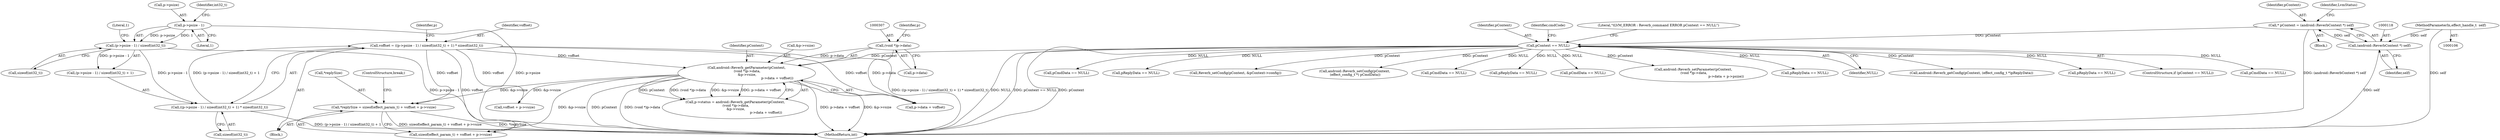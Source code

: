 digraph "0_Android_aeea52da00d210587fb3ed895de3d5f2e0264c88_6@API" {
"1000320" [label="(Call,*replySize = sizeof(effect_param_t) + voffset + p->vsize)"];
"1000285" [label="(Call,voffset = ((p->psize - 1) / sizeof(int32_t) + 1) * sizeof(int32_t))"];
"1000287" [label="(Call,((p->psize - 1) / sizeof(int32_t) + 1) * sizeof(int32_t))"];
"1000289" [label="(Call,(p->psize - 1) / sizeof(int32_t))"];
"1000290" [label="(Call,p->psize - 1)"];
"1000304" [label="(Call,android::Reverb_getParameter(pContext,\n (void *)p->data,\n &p->vsize,\n                                                          p->data + voffset))"];
"1000127" [label="(Call,pContext == NULL)"];
"1000115" [label="(Call,* pContext = (android::ReverbContext *) self)"];
"1000117" [label="(Call,(android::ReverbContext *) self)"];
"1000107" [label="(MethodParameterIn,effect_handle_t  self)"];
"1000306" [label="(Call,(void *)p->data)"];
"1000224" [label="(Call,Reverb_setConfig(pContext, &pContext->config))"];
"1000116" [label="(Identifier,pContext)"];
"1000294" [label="(Literal,1)"];
"1000288" [label="(Call,(p->psize - 1) / sizeof(int32_t) + 1)"];
"1000124" [label="(Identifier,LvmStatus)"];
"1000194" [label="(Call,android::Reverb_setConfig(pContext,\n (effect_config_t *) pCmdData))"];
"1000336" [label="(Call,pCmdData == NULL)"];
"1000289" [label="(Call,(p->psize - 1) / sizeof(int32_t))"];
"1000128" [label="(Identifier,pContext)"];
"1000137" [label="(Identifier,cmdCode)"];
"1000321" [label="(Call,*replySize)"];
"1000285" [label="(Call,voffset = ((p->psize - 1) / sizeof(int32_t) + 1) * sizeof(int32_t))"];
"1000291" [label="(Call,p->psize)"];
"1000641" [label="(MethodReturn,int)"];
"1000313" [label="(Identifier,p)"];
"1000295" [label="(Call,sizeof(int32_t))"];
"1000203" [label="(Call,pReplyData == NULL)"];
"1000286" [label="(Identifier,voffset)"];
"1000296" [label="(Identifier,int32_t)"];
"1000166" [label="(Call,pCmdData == NULL)"];
"1000115" [label="(Call,* pContext = (android::ReverbContext *) self)"];
"1000386" [label="(Call,android::Reverb_setParameter(pContext,\n (void *)p->data,\n                                                              p->data + p->psize))"];
"1000119" [label="(Identifier,self)"];
"1000142" [label="(Call,pReplyData == NULL)"];
"1000315" [label="(Call,p->data + voffset)"];
"1000129" [label="(Identifier,NULL)"];
"1000217" [label="(Call,android::Reverb_getConfig(pContext, (effect_config_t *)pReplyData))"];
"1000311" [label="(Call,&p->vsize)"];
"1000127" [label="(Call,pContext == NULL)"];
"1000475" [label="(Call,pReplyData == NULL)"];
"1000126" [label="(ControlStructure,if (pContext == NULL))"];
"1000302" [label="(Identifier,p)"];
"1000117" [label="(Call,(android::ReverbContext *) self)"];
"1000107" [label="(MethodParameterIn,effect_handle_t  self)"];
"1000290" [label="(Call,p->psize - 1)"];
"1000235" [label="(Call,pCmdData == NULL)"];
"1000323" [label="(Call,sizeof(effect_param_t) + voffset + p->vsize)"];
"1000326" [label="(Call,voffset + p->vsize)"];
"1000306" [label="(Call,(void *)p->data)"];
"1000516" [label="(Call,pCmdData == NULL)"];
"1000331" [label="(ControlStructure,break;)"];
"1000298" [label="(Call,sizeof(int32_t))"];
"1000297" [label="(Literal,1)"];
"1000113" [label="(Block,)"];
"1000300" [label="(Call,p->status = android::Reverb_getParameter(pContext,\n (void *)p->data,\n &p->vsize,\n                                                          p->data + voffset))"];
"1000287" [label="(Call,((p->psize - 1) / sizeof(int32_t) + 1) * sizeof(int32_t))"];
"1000132" [label="(Literal,\"\tLVM_ERROR : Reverb_command ERROR pContext == NULL\")"];
"1000232" [label="(Block,)"];
"1000304" [label="(Call,android::Reverb_getParameter(pContext,\n (void *)p->data,\n &p->vsize,\n                                                          p->data + voffset))"];
"1000308" [label="(Call,p->data)"];
"1000305" [label="(Identifier,pContext)"];
"1000404" [label="(Call,pReplyData == NULL)"];
"1000320" [label="(Call,*replySize = sizeof(effect_param_t) + voffset + p->vsize)"];
"1000320" -> "1000232"  [label="AST: "];
"1000320" -> "1000323"  [label="CFG: "];
"1000321" -> "1000320"  [label="AST: "];
"1000323" -> "1000320"  [label="AST: "];
"1000331" -> "1000320"  [label="CFG: "];
"1000320" -> "1000641"  [label="DDG: sizeof(effect_param_t) + voffset + p->vsize"];
"1000320" -> "1000641"  [label="DDG: *replySize"];
"1000285" -> "1000320"  [label="DDG: voffset"];
"1000304" -> "1000320"  [label="DDG: &p->vsize"];
"1000285" -> "1000232"  [label="AST: "];
"1000285" -> "1000287"  [label="CFG: "];
"1000286" -> "1000285"  [label="AST: "];
"1000287" -> "1000285"  [label="AST: "];
"1000302" -> "1000285"  [label="CFG: "];
"1000285" -> "1000641"  [label="DDG: ((p->psize - 1) / sizeof(int32_t) + 1) * sizeof(int32_t)"];
"1000287" -> "1000285"  [label="DDG: (p->psize - 1) / sizeof(int32_t) + 1"];
"1000285" -> "1000304"  [label="DDG: voffset"];
"1000285" -> "1000315"  [label="DDG: voffset"];
"1000285" -> "1000323"  [label="DDG: voffset"];
"1000285" -> "1000326"  [label="DDG: voffset"];
"1000287" -> "1000298"  [label="CFG: "];
"1000288" -> "1000287"  [label="AST: "];
"1000298" -> "1000287"  [label="AST: "];
"1000287" -> "1000641"  [label="DDG: (p->psize - 1) / sizeof(int32_t) + 1"];
"1000289" -> "1000287"  [label="DDG: p->psize - 1"];
"1000289" -> "1000288"  [label="AST: "];
"1000289" -> "1000295"  [label="CFG: "];
"1000290" -> "1000289"  [label="AST: "];
"1000295" -> "1000289"  [label="AST: "];
"1000297" -> "1000289"  [label="CFG: "];
"1000289" -> "1000641"  [label="DDG: p->psize - 1"];
"1000289" -> "1000288"  [label="DDG: p->psize - 1"];
"1000290" -> "1000289"  [label="DDG: p->psize"];
"1000290" -> "1000289"  [label="DDG: 1"];
"1000290" -> "1000294"  [label="CFG: "];
"1000291" -> "1000290"  [label="AST: "];
"1000294" -> "1000290"  [label="AST: "];
"1000296" -> "1000290"  [label="CFG: "];
"1000290" -> "1000641"  [label="DDG: p->psize"];
"1000304" -> "1000300"  [label="AST: "];
"1000304" -> "1000315"  [label="CFG: "];
"1000305" -> "1000304"  [label="AST: "];
"1000306" -> "1000304"  [label="AST: "];
"1000311" -> "1000304"  [label="AST: "];
"1000315" -> "1000304"  [label="AST: "];
"1000300" -> "1000304"  [label="CFG: "];
"1000304" -> "1000641"  [label="DDG: p->data + voffset"];
"1000304" -> "1000641"  [label="DDG: &p->vsize"];
"1000304" -> "1000641"  [label="DDG: pContext"];
"1000304" -> "1000641"  [label="DDG: (void *)p->data"];
"1000304" -> "1000300"  [label="DDG: pContext"];
"1000304" -> "1000300"  [label="DDG: (void *)p->data"];
"1000304" -> "1000300"  [label="DDG: &p->vsize"];
"1000304" -> "1000300"  [label="DDG: p->data + voffset"];
"1000127" -> "1000304"  [label="DDG: pContext"];
"1000306" -> "1000304"  [label="DDG: p->data"];
"1000304" -> "1000323"  [label="DDG: &p->vsize"];
"1000304" -> "1000326"  [label="DDG: &p->vsize"];
"1000127" -> "1000126"  [label="AST: "];
"1000127" -> "1000129"  [label="CFG: "];
"1000128" -> "1000127"  [label="AST: "];
"1000129" -> "1000127"  [label="AST: "];
"1000132" -> "1000127"  [label="CFG: "];
"1000137" -> "1000127"  [label="CFG: "];
"1000127" -> "1000641"  [label="DDG: NULL"];
"1000127" -> "1000641"  [label="DDG: pContext == NULL"];
"1000127" -> "1000641"  [label="DDG: pContext"];
"1000115" -> "1000127"  [label="DDG: pContext"];
"1000127" -> "1000142"  [label="DDG: NULL"];
"1000127" -> "1000166"  [label="DDG: NULL"];
"1000127" -> "1000194"  [label="DDG: pContext"];
"1000127" -> "1000203"  [label="DDG: NULL"];
"1000127" -> "1000217"  [label="DDG: pContext"];
"1000127" -> "1000224"  [label="DDG: pContext"];
"1000127" -> "1000235"  [label="DDG: NULL"];
"1000127" -> "1000336"  [label="DDG: NULL"];
"1000127" -> "1000386"  [label="DDG: pContext"];
"1000127" -> "1000404"  [label="DDG: NULL"];
"1000127" -> "1000475"  [label="DDG: NULL"];
"1000127" -> "1000516"  [label="DDG: NULL"];
"1000115" -> "1000113"  [label="AST: "];
"1000115" -> "1000117"  [label="CFG: "];
"1000116" -> "1000115"  [label="AST: "];
"1000117" -> "1000115"  [label="AST: "];
"1000124" -> "1000115"  [label="CFG: "];
"1000115" -> "1000641"  [label="DDG: (android::ReverbContext *) self"];
"1000117" -> "1000115"  [label="DDG: self"];
"1000117" -> "1000119"  [label="CFG: "];
"1000118" -> "1000117"  [label="AST: "];
"1000119" -> "1000117"  [label="AST: "];
"1000117" -> "1000641"  [label="DDG: self"];
"1000107" -> "1000117"  [label="DDG: self"];
"1000107" -> "1000106"  [label="AST: "];
"1000107" -> "1000641"  [label="DDG: self"];
"1000306" -> "1000308"  [label="CFG: "];
"1000307" -> "1000306"  [label="AST: "];
"1000308" -> "1000306"  [label="AST: "];
"1000313" -> "1000306"  [label="CFG: "];
"1000306" -> "1000315"  [label="DDG: p->data"];
}
